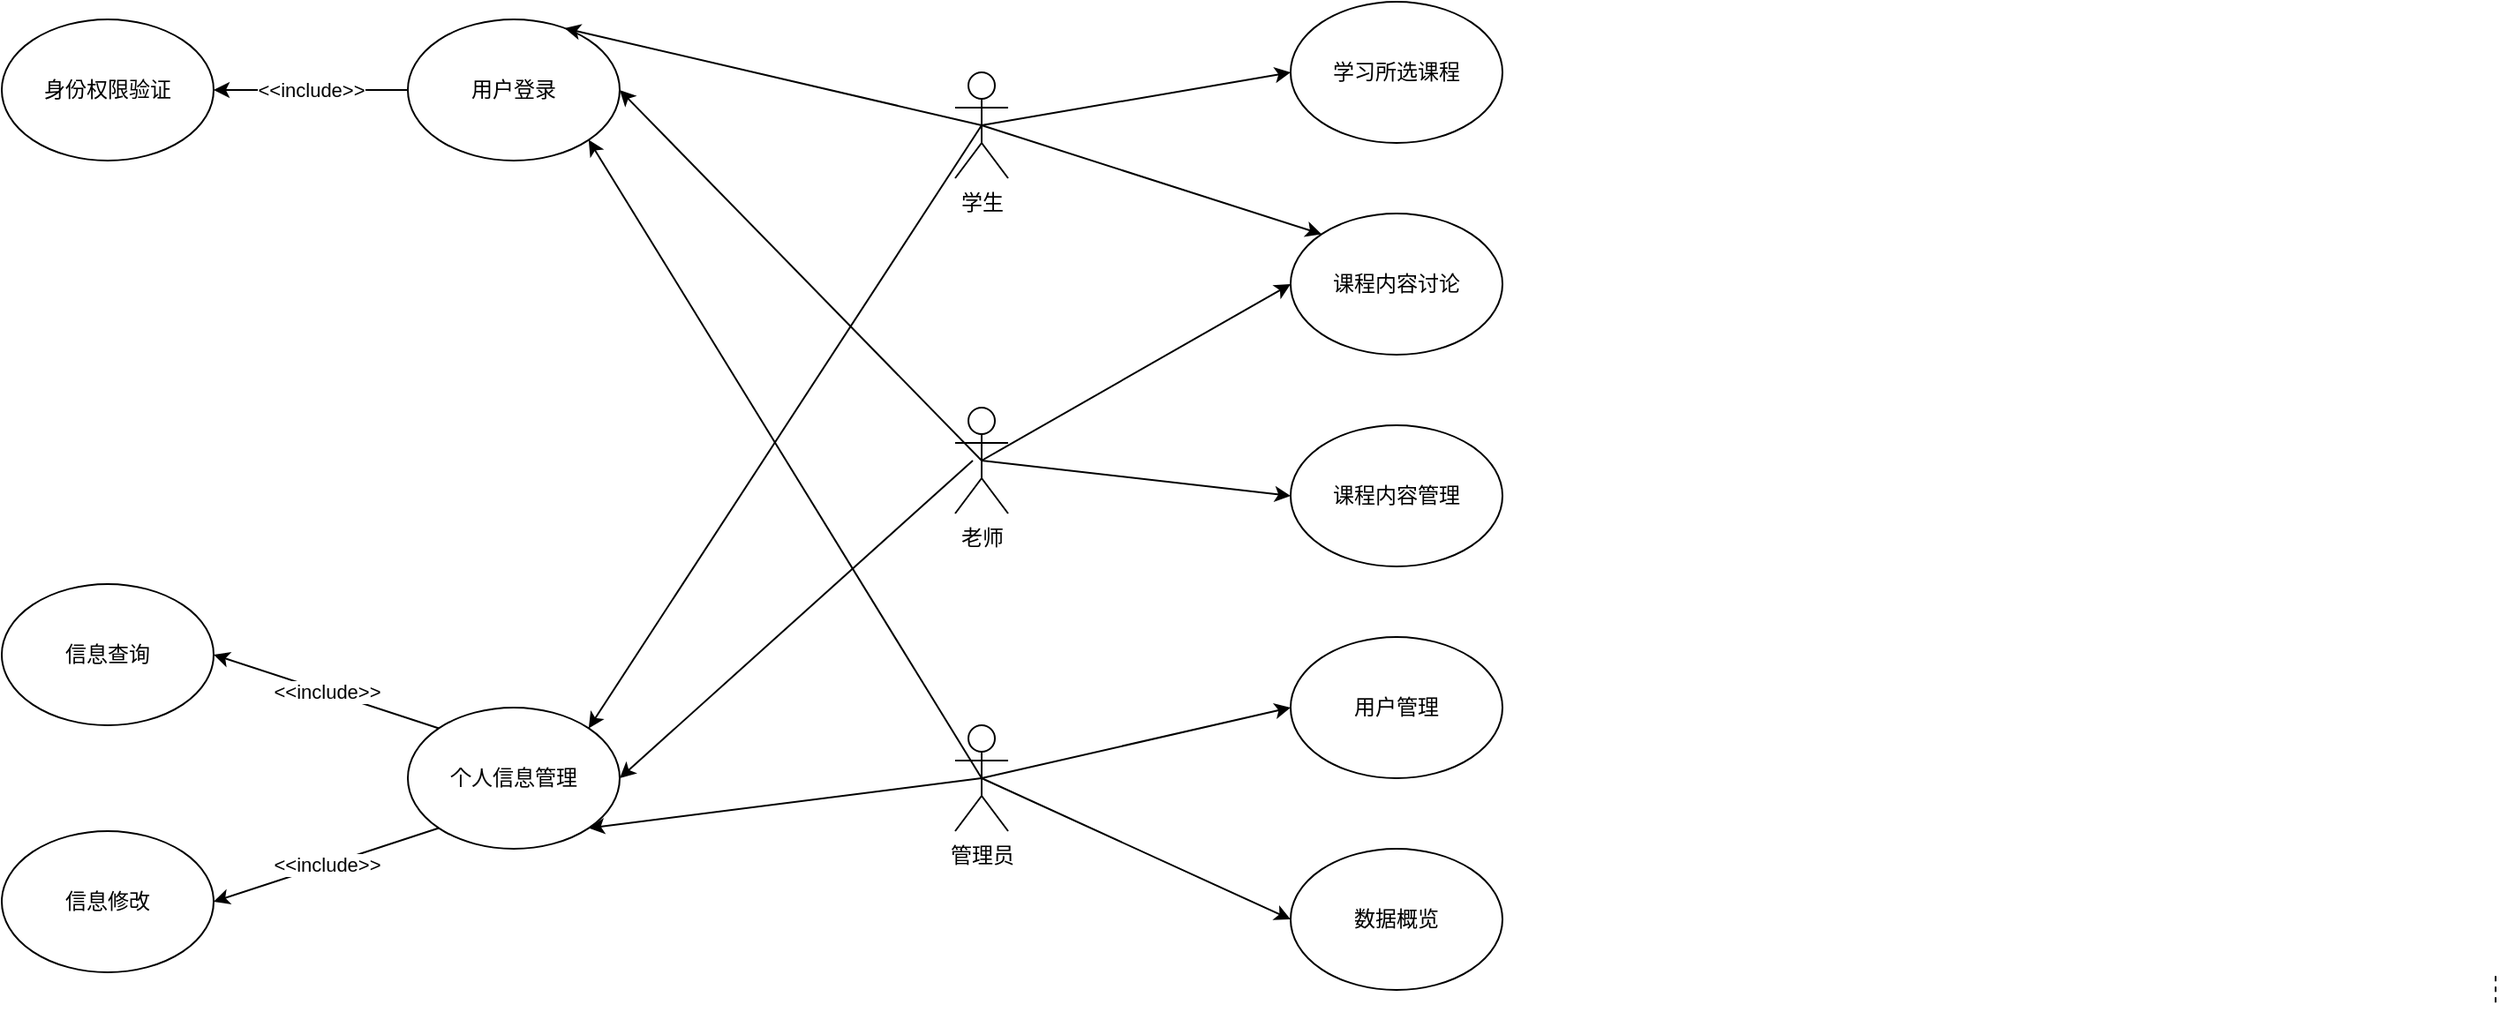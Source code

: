 <mxfile version="21.3.2" type="github">
  <diagram name="Page-1" id="9361dd3d-8414-5efd-6122-117bd74ce7a7">
    <mxGraphModel dx="1800" dy="1121" grid="1" gridSize="10" guides="1" tooltips="1" connect="1" arrows="1" fold="1" page="0" pageScale="1.5" pageWidth="826" pageHeight="1169" background="none" math="0" shadow="0">
      <root>
        <mxCell id="0" />
        <mxCell id="1" parent="0" />
        <mxCell id="56" value="" style="edgeStyle=none;endArrow=none;dashed=1" parent="1" edge="1">
          <mxGeometry x="1204.071" y="380.087" width="100" height="100" as="geometry">
            <mxPoint x="1142.5" y="512.083" as="sourcePoint" />
            <mxPoint x="1142.5" y="530" as="targetPoint" />
          </mxGeometry>
        </mxCell>
        <mxCell id="kVEgBky2zOYH0hEezjp1-89" value="学生" style="shape=umlActor;verticalLabelPosition=bottom;verticalAlign=top;html=1;outlineConnect=0;" vertex="1" parent="1">
          <mxGeometry x="270" width="30" height="60" as="geometry" />
        </mxCell>
        <mxCell id="kVEgBky2zOYH0hEezjp1-90" value="老师" style="shape=umlActor;verticalLabelPosition=bottom;verticalAlign=top;html=1;outlineConnect=0;" vertex="1" parent="1">
          <mxGeometry x="270" y="190" width="30" height="60" as="geometry" />
        </mxCell>
        <mxCell id="kVEgBky2zOYH0hEezjp1-91" value="管理员" style="shape=umlActor;verticalLabelPosition=bottom;verticalAlign=top;html=1;outlineConnect=0;" vertex="1" parent="1">
          <mxGeometry x="270" y="370" width="30" height="60" as="geometry" />
        </mxCell>
        <mxCell id="kVEgBky2zOYH0hEezjp1-93" value="用户登录" style="ellipse;whiteSpace=wrap;html=1;" vertex="1" parent="1">
          <mxGeometry x="-40" y="-30" width="120" height="80" as="geometry" />
        </mxCell>
        <mxCell id="kVEgBky2zOYH0hEezjp1-94" value="个人信息管理" style="ellipse;whiteSpace=wrap;html=1;" vertex="1" parent="1">
          <mxGeometry x="-40" y="360" width="120" height="80" as="geometry" />
        </mxCell>
        <mxCell id="kVEgBky2zOYH0hEezjp1-97" value="" style="endArrow=classic;html=1;rounded=0;exitX=0.5;exitY=0.5;exitDx=0;exitDy=0;exitPerimeter=0;entryX=0.74;entryY=0.063;entryDx=0;entryDy=0;entryPerimeter=0;" edge="1" parent="1" source="kVEgBky2zOYH0hEezjp1-89" target="kVEgBky2zOYH0hEezjp1-93">
          <mxGeometry width="50" height="50" relative="1" as="geometry">
            <mxPoint x="260" y="270" as="sourcePoint" />
            <mxPoint x="310" y="220" as="targetPoint" />
          </mxGeometry>
        </mxCell>
        <mxCell id="kVEgBky2zOYH0hEezjp1-98" value="" style="endArrow=classic;html=1;rounded=0;exitX=0.5;exitY=0.5;exitDx=0;exitDy=0;exitPerimeter=0;entryX=1;entryY=0.5;entryDx=0;entryDy=0;" edge="1" parent="1" source="kVEgBky2zOYH0hEezjp1-90" target="kVEgBky2zOYH0hEezjp1-93">
          <mxGeometry width="50" height="50" relative="1" as="geometry">
            <mxPoint x="260" y="270" as="sourcePoint" />
            <mxPoint x="310" y="220" as="targetPoint" />
          </mxGeometry>
        </mxCell>
        <mxCell id="kVEgBky2zOYH0hEezjp1-99" value="" style="endArrow=classic;html=1;rounded=0;exitX=0.5;exitY=0.5;exitDx=0;exitDy=0;exitPerimeter=0;entryX=1;entryY=1;entryDx=0;entryDy=0;" edge="1" parent="1" source="kVEgBky2zOYH0hEezjp1-91" target="kVEgBky2zOYH0hEezjp1-93">
          <mxGeometry width="50" height="50" relative="1" as="geometry">
            <mxPoint x="260" y="270" as="sourcePoint" />
            <mxPoint x="310" y="220" as="targetPoint" />
          </mxGeometry>
        </mxCell>
        <mxCell id="kVEgBky2zOYH0hEezjp1-100" value="" style="endArrow=classic;html=1;rounded=0;entryX=1;entryY=0.5;entryDx=0;entryDy=0;" edge="1" parent="1" target="kVEgBky2zOYH0hEezjp1-94">
          <mxGeometry width="50" height="50" relative="1" as="geometry">
            <mxPoint x="280" y="220" as="sourcePoint" />
            <mxPoint x="310" y="220" as="targetPoint" />
          </mxGeometry>
        </mxCell>
        <mxCell id="kVEgBky2zOYH0hEezjp1-101" value="" style="endArrow=classic;html=1;rounded=0;exitX=0.5;exitY=0.5;exitDx=0;exitDy=0;exitPerimeter=0;entryX=1;entryY=0;entryDx=0;entryDy=0;" edge="1" parent="1" source="kVEgBky2zOYH0hEezjp1-89" target="kVEgBky2zOYH0hEezjp1-94">
          <mxGeometry width="50" height="50" relative="1" as="geometry">
            <mxPoint x="260" y="270" as="sourcePoint" />
            <mxPoint x="310" y="220" as="targetPoint" />
          </mxGeometry>
        </mxCell>
        <mxCell id="kVEgBky2zOYH0hEezjp1-102" value="" style="endArrow=classic;html=1;rounded=0;exitX=0.5;exitY=0.5;exitDx=0;exitDy=0;exitPerimeter=0;entryX=1;entryY=1;entryDx=0;entryDy=0;" edge="1" parent="1" source="kVEgBky2zOYH0hEezjp1-91" target="kVEgBky2zOYH0hEezjp1-94">
          <mxGeometry width="50" height="50" relative="1" as="geometry">
            <mxPoint x="260" y="270" as="sourcePoint" />
            <mxPoint x="310" y="220" as="targetPoint" />
          </mxGeometry>
        </mxCell>
        <mxCell id="kVEgBky2zOYH0hEezjp1-103" value="学习所选课程" style="ellipse;whiteSpace=wrap;html=1;" vertex="1" parent="1">
          <mxGeometry x="460" y="-40" width="120" height="80" as="geometry" />
        </mxCell>
        <mxCell id="kVEgBky2zOYH0hEezjp1-104" value="课程内容讨论" style="ellipse;whiteSpace=wrap;html=1;" vertex="1" parent="1">
          <mxGeometry x="460" y="80" width="120" height="80" as="geometry" />
        </mxCell>
        <mxCell id="kVEgBky2zOYH0hEezjp1-105" value="课程内容管理" style="ellipse;whiteSpace=wrap;html=1;" vertex="1" parent="1">
          <mxGeometry x="460" y="200" width="120" height="80" as="geometry" />
        </mxCell>
        <mxCell id="kVEgBky2zOYH0hEezjp1-106" value="用户管理" style="ellipse;whiteSpace=wrap;html=1;" vertex="1" parent="1">
          <mxGeometry x="460" y="320" width="120" height="80" as="geometry" />
        </mxCell>
        <mxCell id="kVEgBky2zOYH0hEezjp1-107" value="数据概览" style="ellipse;whiteSpace=wrap;html=1;" vertex="1" parent="1">
          <mxGeometry x="460" y="440" width="120" height="80" as="geometry" />
        </mxCell>
        <mxCell id="kVEgBky2zOYH0hEezjp1-108" value="" style="endArrow=classic;html=1;rounded=0;exitX=0.5;exitY=0.5;exitDx=0;exitDy=0;exitPerimeter=0;entryX=0;entryY=0.5;entryDx=0;entryDy=0;" edge="1" parent="1" source="kVEgBky2zOYH0hEezjp1-91" target="kVEgBky2zOYH0hEezjp1-106">
          <mxGeometry width="50" height="50" relative="1" as="geometry">
            <mxPoint x="260" y="270" as="sourcePoint" />
            <mxPoint x="310" y="220" as="targetPoint" />
          </mxGeometry>
        </mxCell>
        <mxCell id="kVEgBky2zOYH0hEezjp1-109" value="" style="endArrow=classic;html=1;rounded=0;exitX=0.5;exitY=0.5;exitDx=0;exitDy=0;exitPerimeter=0;entryX=0;entryY=0.5;entryDx=0;entryDy=0;" edge="1" parent="1" source="kVEgBky2zOYH0hEezjp1-91" target="kVEgBky2zOYH0hEezjp1-107">
          <mxGeometry width="50" height="50" relative="1" as="geometry">
            <mxPoint x="260" y="270" as="sourcePoint" />
            <mxPoint x="310" y="220" as="targetPoint" />
          </mxGeometry>
        </mxCell>
        <mxCell id="kVEgBky2zOYH0hEezjp1-110" value="" style="endArrow=classic;html=1;rounded=0;exitX=0.5;exitY=0.5;exitDx=0;exitDy=0;exitPerimeter=0;entryX=0;entryY=0.5;entryDx=0;entryDy=0;" edge="1" parent="1" source="kVEgBky2zOYH0hEezjp1-89" target="kVEgBky2zOYH0hEezjp1-103">
          <mxGeometry width="50" height="50" relative="1" as="geometry">
            <mxPoint x="260" y="270" as="sourcePoint" />
            <mxPoint x="310" y="220" as="targetPoint" />
          </mxGeometry>
        </mxCell>
        <mxCell id="kVEgBky2zOYH0hEezjp1-111" value="" style="endArrow=classic;html=1;rounded=0;exitX=0.5;exitY=0.5;exitDx=0;exitDy=0;exitPerimeter=0;entryX=0;entryY=0;entryDx=0;entryDy=0;" edge="1" parent="1" source="kVEgBky2zOYH0hEezjp1-89" target="kVEgBky2zOYH0hEezjp1-104">
          <mxGeometry width="50" height="50" relative="1" as="geometry">
            <mxPoint x="260" y="260" as="sourcePoint" />
            <mxPoint x="310" y="210" as="targetPoint" />
          </mxGeometry>
        </mxCell>
        <mxCell id="kVEgBky2zOYH0hEezjp1-112" value="" style="endArrow=classic;html=1;rounded=0;exitX=0.5;exitY=0.5;exitDx=0;exitDy=0;exitPerimeter=0;entryX=0;entryY=0.5;entryDx=0;entryDy=0;" edge="1" parent="1" source="kVEgBky2zOYH0hEezjp1-90" target="kVEgBky2zOYH0hEezjp1-104">
          <mxGeometry width="50" height="50" relative="1" as="geometry">
            <mxPoint x="260" y="260" as="sourcePoint" />
            <mxPoint x="310" y="210" as="targetPoint" />
          </mxGeometry>
        </mxCell>
        <mxCell id="kVEgBky2zOYH0hEezjp1-113" value="" style="endArrow=classic;html=1;rounded=0;exitX=0.5;exitY=0.5;exitDx=0;exitDy=0;exitPerimeter=0;entryX=0;entryY=0.5;entryDx=0;entryDy=0;" edge="1" parent="1" source="kVEgBky2zOYH0hEezjp1-90" target="kVEgBky2zOYH0hEezjp1-105">
          <mxGeometry width="50" height="50" relative="1" as="geometry">
            <mxPoint x="260" y="260" as="sourcePoint" />
            <mxPoint x="310" y="210" as="targetPoint" />
          </mxGeometry>
        </mxCell>
        <mxCell id="kVEgBky2zOYH0hEezjp1-114" value="身份权限验证" style="ellipse;whiteSpace=wrap;html=1;" vertex="1" parent="1">
          <mxGeometry x="-270" y="-30" width="120" height="80" as="geometry" />
        </mxCell>
        <mxCell id="kVEgBky2zOYH0hEezjp1-115" value="&amp;lt;&amp;lt;include&amp;gt;&amp;gt;" style="endArrow=classic;html=1;rounded=0;exitX=0;exitY=0.5;exitDx=0;exitDy=0;entryX=1;entryY=0.5;entryDx=0;entryDy=0;" edge="1" parent="1" source="kVEgBky2zOYH0hEezjp1-93" target="kVEgBky2zOYH0hEezjp1-114">
          <mxGeometry relative="1" as="geometry">
            <mxPoint x="240" y="240" as="sourcePoint" />
            <mxPoint x="340" y="240" as="targetPoint" />
          </mxGeometry>
        </mxCell>
        <mxCell id="kVEgBky2zOYH0hEezjp1-117" value="信息查询" style="ellipse;whiteSpace=wrap;html=1;" vertex="1" parent="1">
          <mxGeometry x="-270" y="290" width="120" height="80" as="geometry" />
        </mxCell>
        <mxCell id="kVEgBky2zOYH0hEezjp1-118" value="信息修改" style="ellipse;whiteSpace=wrap;html=1;" vertex="1" parent="1">
          <mxGeometry x="-270" y="430" width="120" height="80" as="geometry" />
        </mxCell>
        <mxCell id="kVEgBky2zOYH0hEezjp1-119" value="&amp;lt;&amp;lt;include&amp;gt;&amp;gt;" style="endArrow=classic;html=1;rounded=0;exitX=0;exitY=0;exitDx=0;exitDy=0;entryX=1;entryY=0.5;entryDx=0;entryDy=0;" edge="1" parent="1" source="kVEgBky2zOYH0hEezjp1-94" target="kVEgBky2zOYH0hEezjp1-117">
          <mxGeometry relative="1" as="geometry">
            <mxPoint x="240" y="240" as="sourcePoint" />
            <mxPoint x="340" y="240" as="targetPoint" />
          </mxGeometry>
        </mxCell>
        <mxCell id="kVEgBky2zOYH0hEezjp1-121" value="&amp;lt;&amp;lt;include&amp;gt;&amp;gt;" style="endArrow=classic;html=1;rounded=0;exitX=0;exitY=1;exitDx=0;exitDy=0;entryX=1;entryY=0.5;entryDx=0;entryDy=0;" edge="1" parent="1" source="kVEgBky2zOYH0hEezjp1-94" target="kVEgBky2zOYH0hEezjp1-118">
          <mxGeometry relative="1" as="geometry">
            <mxPoint x="240" y="240" as="sourcePoint" />
            <mxPoint x="340" y="240" as="targetPoint" />
          </mxGeometry>
        </mxCell>
      </root>
    </mxGraphModel>
  </diagram>
</mxfile>
